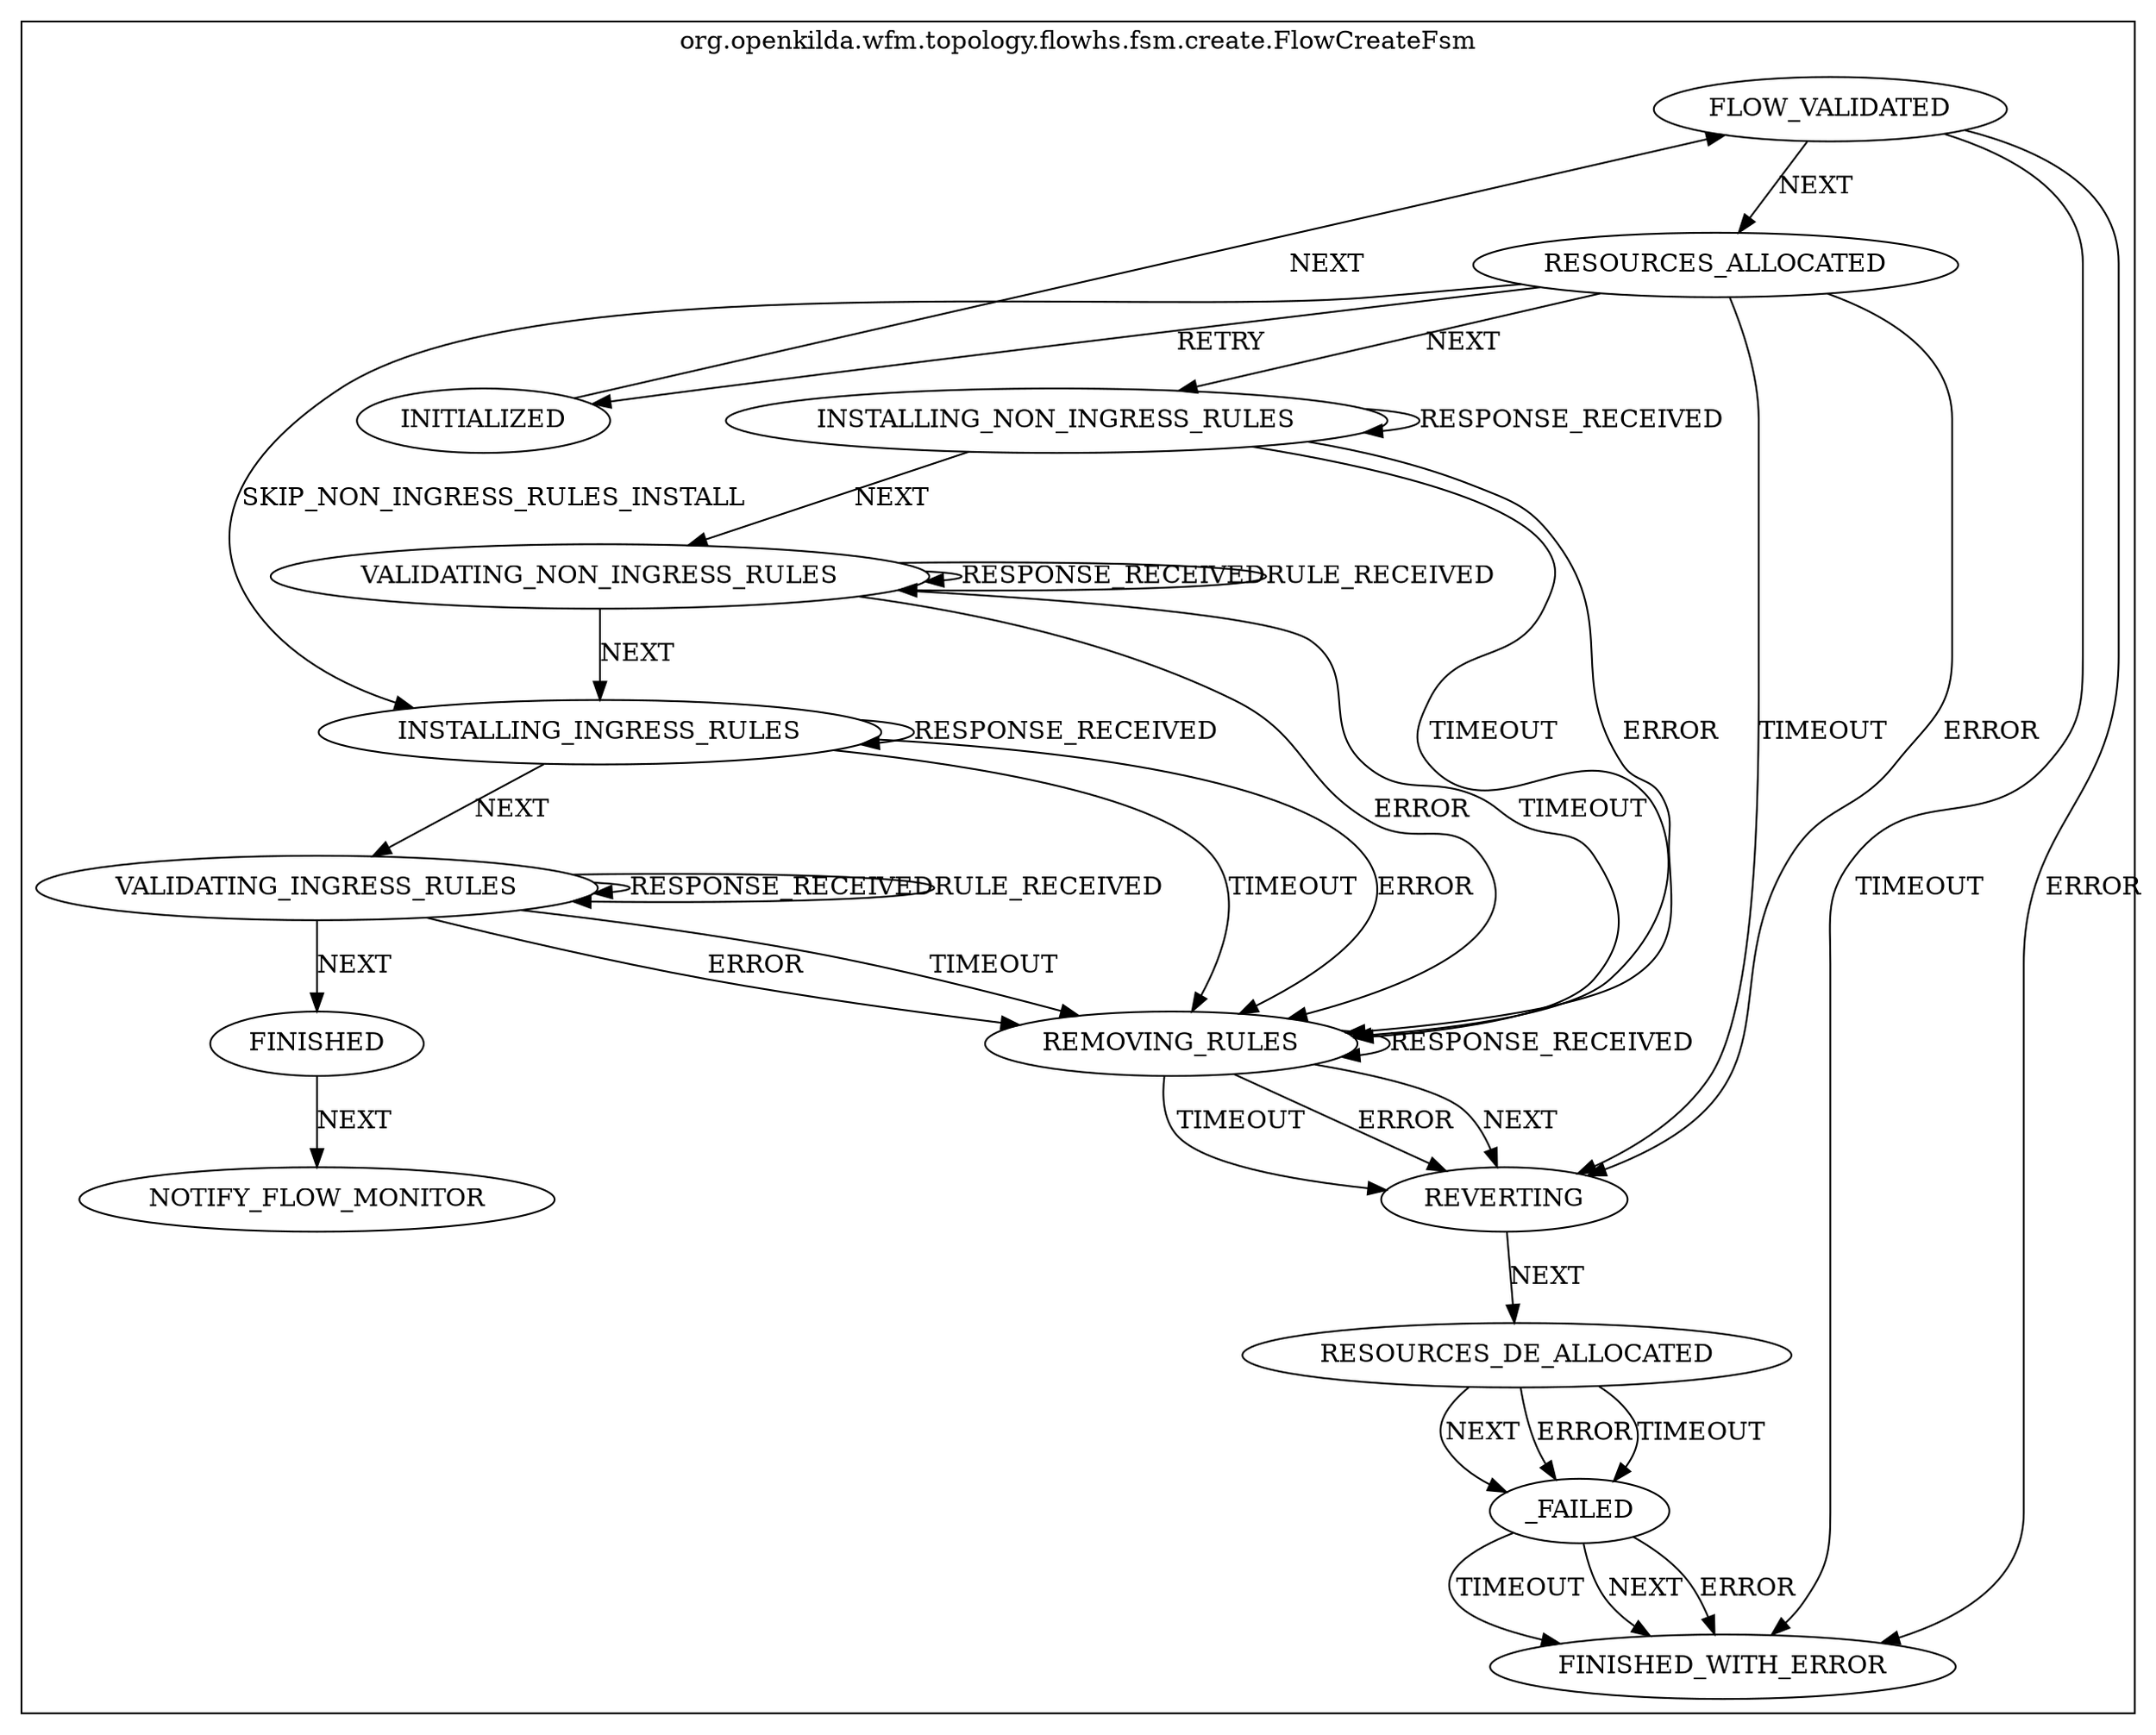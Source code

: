 digraph {
compound=true;
subgraph cluster_StateMachine {
label="org.openkilda.wfm.topology.flowhs.fsm.create.FlowCreateFsm";
RESOURCES_DE_ALLOCATED [label="RESOURCES_DE_ALLOCATED"];
RESOURCES_ALLOCATED [label="RESOURCES_ALLOCATED"];
INITIALIZED [label="INITIALIZED"];
VALIDATING_NON_INGRESS_RULES [label="VALIDATING_NON_INGRESS_RULES"];
_FAILED [label="_FAILED"];
VALIDATING_INGRESS_RULES [label="VALIDATING_INGRESS_RULES"];
FINISHED [label="FINISHED"];
REVERTING [label="REVERTING"];
FLOW_VALIDATED [label="FLOW_VALIDATED"];
INSTALLING_INGRESS_RULES [label="INSTALLING_INGRESS_RULES"];
FINISHED_WITH_ERROR [label="FINISHED_WITH_ERROR"];
INSTALLING_NON_INGRESS_RULES [label="INSTALLING_NON_INGRESS_RULES"];
REMOVING_RULES [label="REMOVING_RULES"];
NOTIFY_FLOW_MONITOR [label="NOTIFY_FLOW_MONITOR"];

RESOURCES_DE_ALLOCATED -> _FAILED [ label="ERROR"];
RESOURCES_DE_ALLOCATED -> _FAILED [ label="TIMEOUT"];
RESOURCES_DE_ALLOCATED -> _FAILED [ label="NEXT"];
RESOURCES_ALLOCATED -> INITIALIZED [ label="RETRY"];
RESOURCES_ALLOCATED -> INSTALLING_INGRESS_RULES [ label="SKIP_NON_INGRESS_RULES_INSTALL"];
RESOURCES_ALLOCATED -> INSTALLING_NON_INGRESS_RULES [ label="NEXT"];
RESOURCES_ALLOCATED -> REVERTING [ label="TIMEOUT"];
RESOURCES_ALLOCATED -> REVERTING [ label="ERROR"];
INITIALIZED -> FLOW_VALIDATED [ label="NEXT"];
VALIDATING_NON_INGRESS_RULES -> VALIDATING_NON_INGRESS_RULES [ label="RESPONSE_RECEIVED"];
VALIDATING_NON_INGRESS_RULES -> VALIDATING_NON_INGRESS_RULES [ label="RULE_RECEIVED"];
VALIDATING_NON_INGRESS_RULES -> INSTALLING_INGRESS_RULES [ label="NEXT"];
VALIDATING_NON_INGRESS_RULES -> REMOVING_RULES [ label="TIMEOUT"];
VALIDATING_NON_INGRESS_RULES -> REMOVING_RULES [ label="ERROR"];
_FAILED -> FINISHED_WITH_ERROR [ label="NEXT"];
_FAILED -> FINISHED_WITH_ERROR [ label="ERROR"];
_FAILED -> FINISHED_WITH_ERROR [ label="TIMEOUT"];
VALIDATING_INGRESS_RULES -> VALIDATING_INGRESS_RULES [ label="RESPONSE_RECEIVED"];
VALIDATING_INGRESS_RULES -> VALIDATING_INGRESS_RULES [ label="RULE_RECEIVED"];
VALIDATING_INGRESS_RULES -> FINISHED [ label="NEXT"];
FINISHED -> NOTIFY_FLOW_MONITOR [ label="NEXT"];
VALIDATING_INGRESS_RULES -> REMOVING_RULES [ label="TIMEOUT"];
VALIDATING_INGRESS_RULES -> REMOVING_RULES [ label="ERROR"];
REVERTING -> RESOURCES_DE_ALLOCATED [ label="NEXT"];
FLOW_VALIDATED -> RESOURCES_ALLOCATED [ label="NEXT"];
FLOW_VALIDATED -> FINISHED_WITH_ERROR [ label="TIMEOUT"];
FLOW_VALIDATED -> FINISHED_WITH_ERROR [ label="ERROR"];
INSTALLING_INGRESS_RULES -> INSTALLING_INGRESS_RULES [ label="RESPONSE_RECEIVED"];
INSTALLING_INGRESS_RULES -> VALIDATING_INGRESS_RULES [ label="NEXT"];
INSTALLING_INGRESS_RULES -> REMOVING_RULES [ label="TIMEOUT"];
INSTALLING_INGRESS_RULES -> REMOVING_RULES [ label="ERROR"];
INSTALLING_NON_INGRESS_RULES -> INSTALLING_NON_INGRESS_RULES [ label="RESPONSE_RECEIVED"];
INSTALLING_NON_INGRESS_RULES -> VALIDATING_NON_INGRESS_RULES [ label="NEXT"];
INSTALLING_NON_INGRESS_RULES -> REMOVING_RULES [ label="TIMEOUT"];
INSTALLING_NON_INGRESS_RULES -> REMOVING_RULES [ label="ERROR"];
REMOVING_RULES -> REMOVING_RULES [ label="RESPONSE_RECEIVED"];
REMOVING_RULES -> REVERTING [ label="TIMEOUT"];
REMOVING_RULES -> REVERTING [ label="ERROR"];
REMOVING_RULES -> REVERTING [ label="NEXT"];}}
